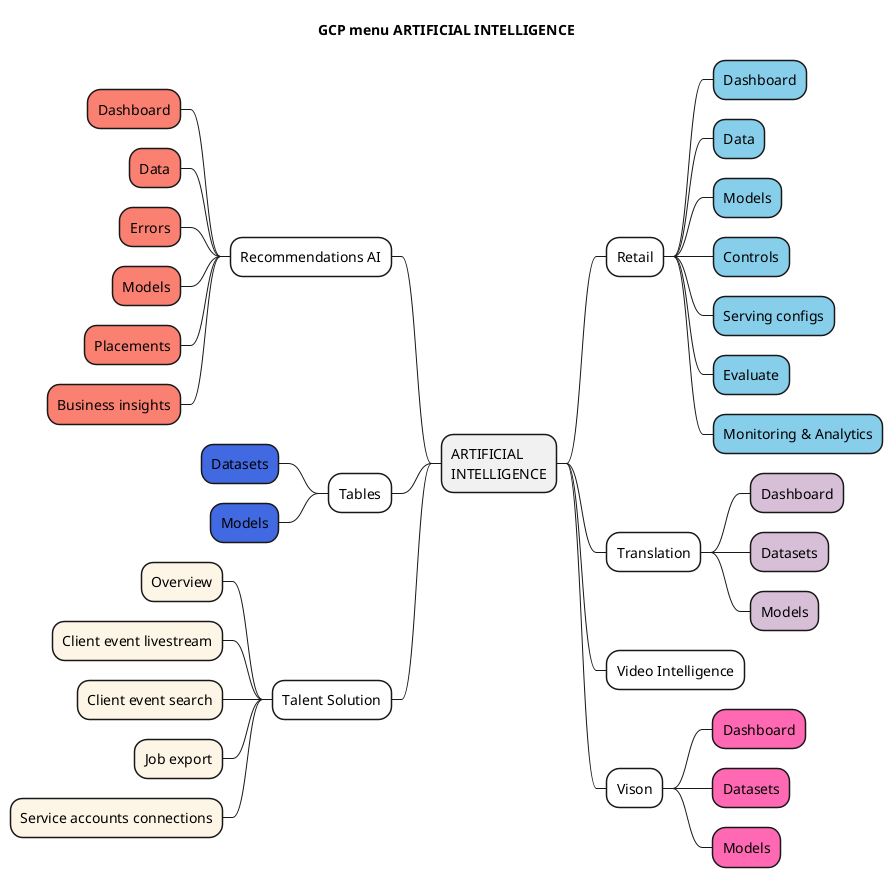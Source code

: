 @startmindmap
title GCP menu ARTIFICIAL INTELLIGENCE

* ARTIFICIAL \nINTELLIGENCE
--[#White] Recommendations AI
---[#Salmon] Dashboard
---[#Salmon] Data
---[#Salmon] Errors
---[#Salmon] Models
---[#Salmon] Placements
---[#Salmon] Business insights

**[#White] Retail
***[#SkyBlue] Dashboard
***[#SkyBlue] Data
***[#SkyBlue] Models
***[#SkyBlue] Controls
***[#SkyBlue] Serving configs
***[#SkyBlue] Evaluate
***[#SkyBlue] Monitoring & Analytics

--[#White] Tables
---[#RoyalBlue] Datasets
---[#RoyalBlue] Models

--[#White] Talent Solution
---[#OldLace] Overview
---[#OldLace] Client event livestream
---[#OldLace] Client event search
---[#OldLace] Job export
---[#OldLace] Service accounts connections

**[#White] Translation
***[#Thistle] Dashboard
***[#Thistle] Datasets
***[#Thistle] Models

**[#White] Video Intelligence

**[#White] Vison
***[#HotPink] Dashboard
***[#HotPink] Datasets
***[#HotPink] Models

@endmindmap